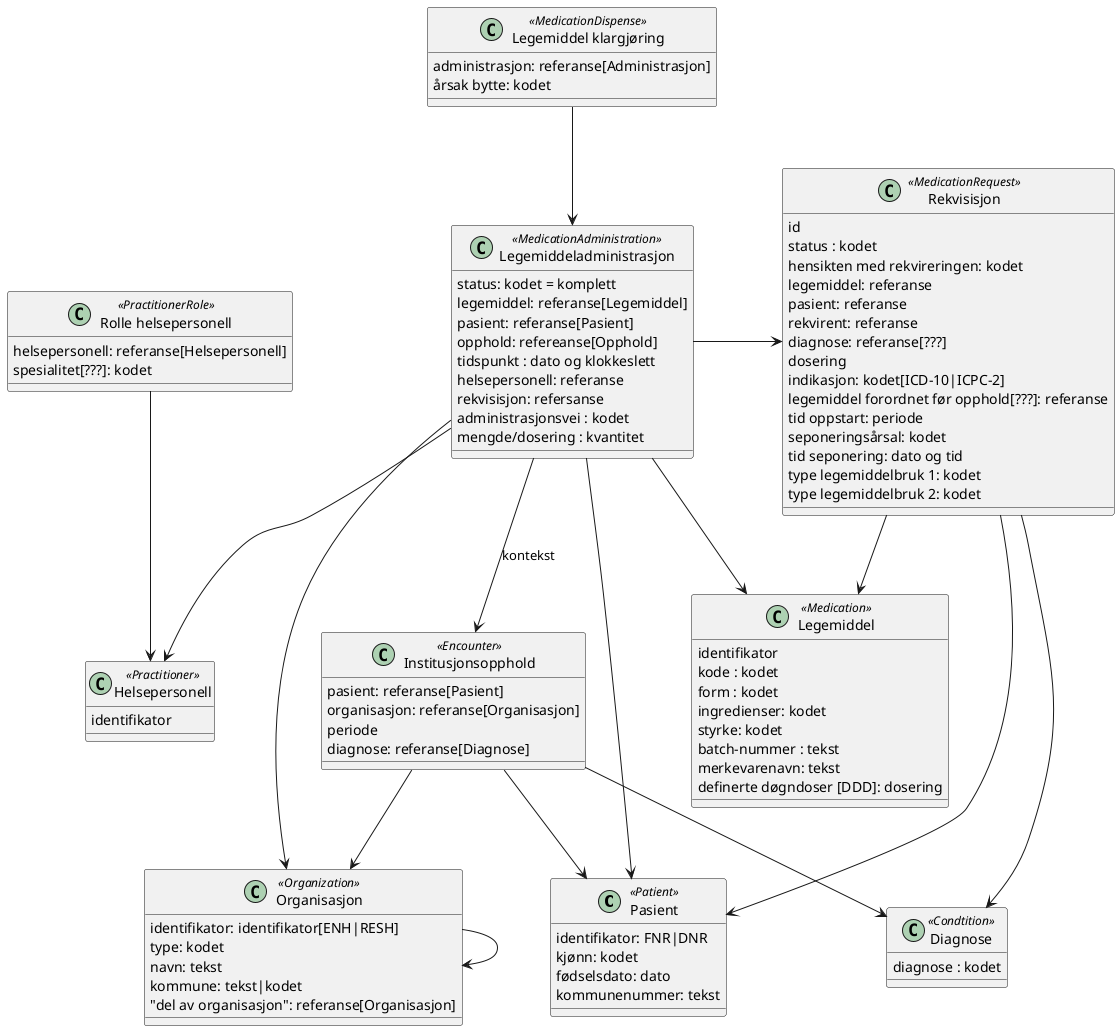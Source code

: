 @startuml

class Pasient <<Patient>> {
   identifikator: FNR|DNR
   kjønn: kodet
   fødselsdato: dato
   kommunenummer: tekst 
}
class Legemiddeladministrasjon <<MedicationAdministration>> {
   status: kodet = komplett
   legemiddel: referanse[Legemiddel]
   pasient: referanse[Pasient]
   opphold: refereanse[Opphold]
   tidspunkt : dato og klokkeslett
   helsepersonell: referanse
   rekvisisjon: refersanse
   administrasjonsvei : kodet
   mengde/dosering : kvantitet
}

Legemiddeladministrasjon -> Legemiddel 
Legemiddeladministrasjon --> Pasient
Legemiddeladministrasjon --> Helsepersonell
Legemiddeladministrasjon --> Organisasjon
Legemiddeladministrasjon -> Rekvisisjon
Legemiddeladministrasjon --> Institusjonsopphold : kontekst

class Legemiddel <<Medication>> {
   identifikator
   kode : kodet
   form : kodet
   ingredienser: kodet
   styrke: kodet
   batch-nummer : tekst
   merkevarenavn: tekst
   definerte døgndoser [DDD]: dosering
}

class Helsepersonell <<Practitioner>> {
   identifikator
}
class Organisasjon <<Organization>> {
   identifikator: identifikator[ENH|RESH]
   type: kodet
   navn: tekst
   kommune: tekst|kodet
   "del av organisasjon": referanse[Organisasjon]
}

Organisasjon --> Organisasjon

class Institusjonsopphold <<Encounter>> {
    pasient: referanse[Pasient]
    organisasjon: referanse[Organisasjon]
    periode
    diagnose: referanse[Diagnose]
}

Institusjonsopphold --> Pasient
Institusjonsopphold --> Organisasjon
Institusjonsopphold --> Diagnose

class Diagnose <<Condtition>> {
   diagnose : kodet
}

class Rekvisisjon <<MedicationRequest>> {
    id
    status : kodet
    hensikten med rekvireringen: kodet
    legemiddel: referanse
    pasient: referanse
    rekvirent: referanse
    diagnose: referanse[???]
    dosering
    indikasjon: kodet[ICD-10|ICPC-2]
    legemiddel forordnet før opphold[???]: referanse
    tid oppstart: periode
    seponeringsårsal: kodet
    tid seponering: dato og tid
    type legemiddelbruk 1: kodet
    type legemiddelbruk 2: kodet
}

Rekvisisjon --> Diagnose
Rekvisisjon --> Legemiddel
Rekvisisjon --> Pasient

class "Legemiddel klargjøring" <<MedicationDispense>> {
    administrasjon: referanse[Administrasjon]
    årsak bytte: kodet
} 

"Legemiddel klargjøring" --> Legemiddeladministrasjon

class "Rolle helsepersonell" <<PractitionerRole>> {
    helsepersonell: referanse[Helsepersonell]
    spesialitet[???]: kodet
}

"Rolle helsepersonell" --> Helsepersonell


@enduml

